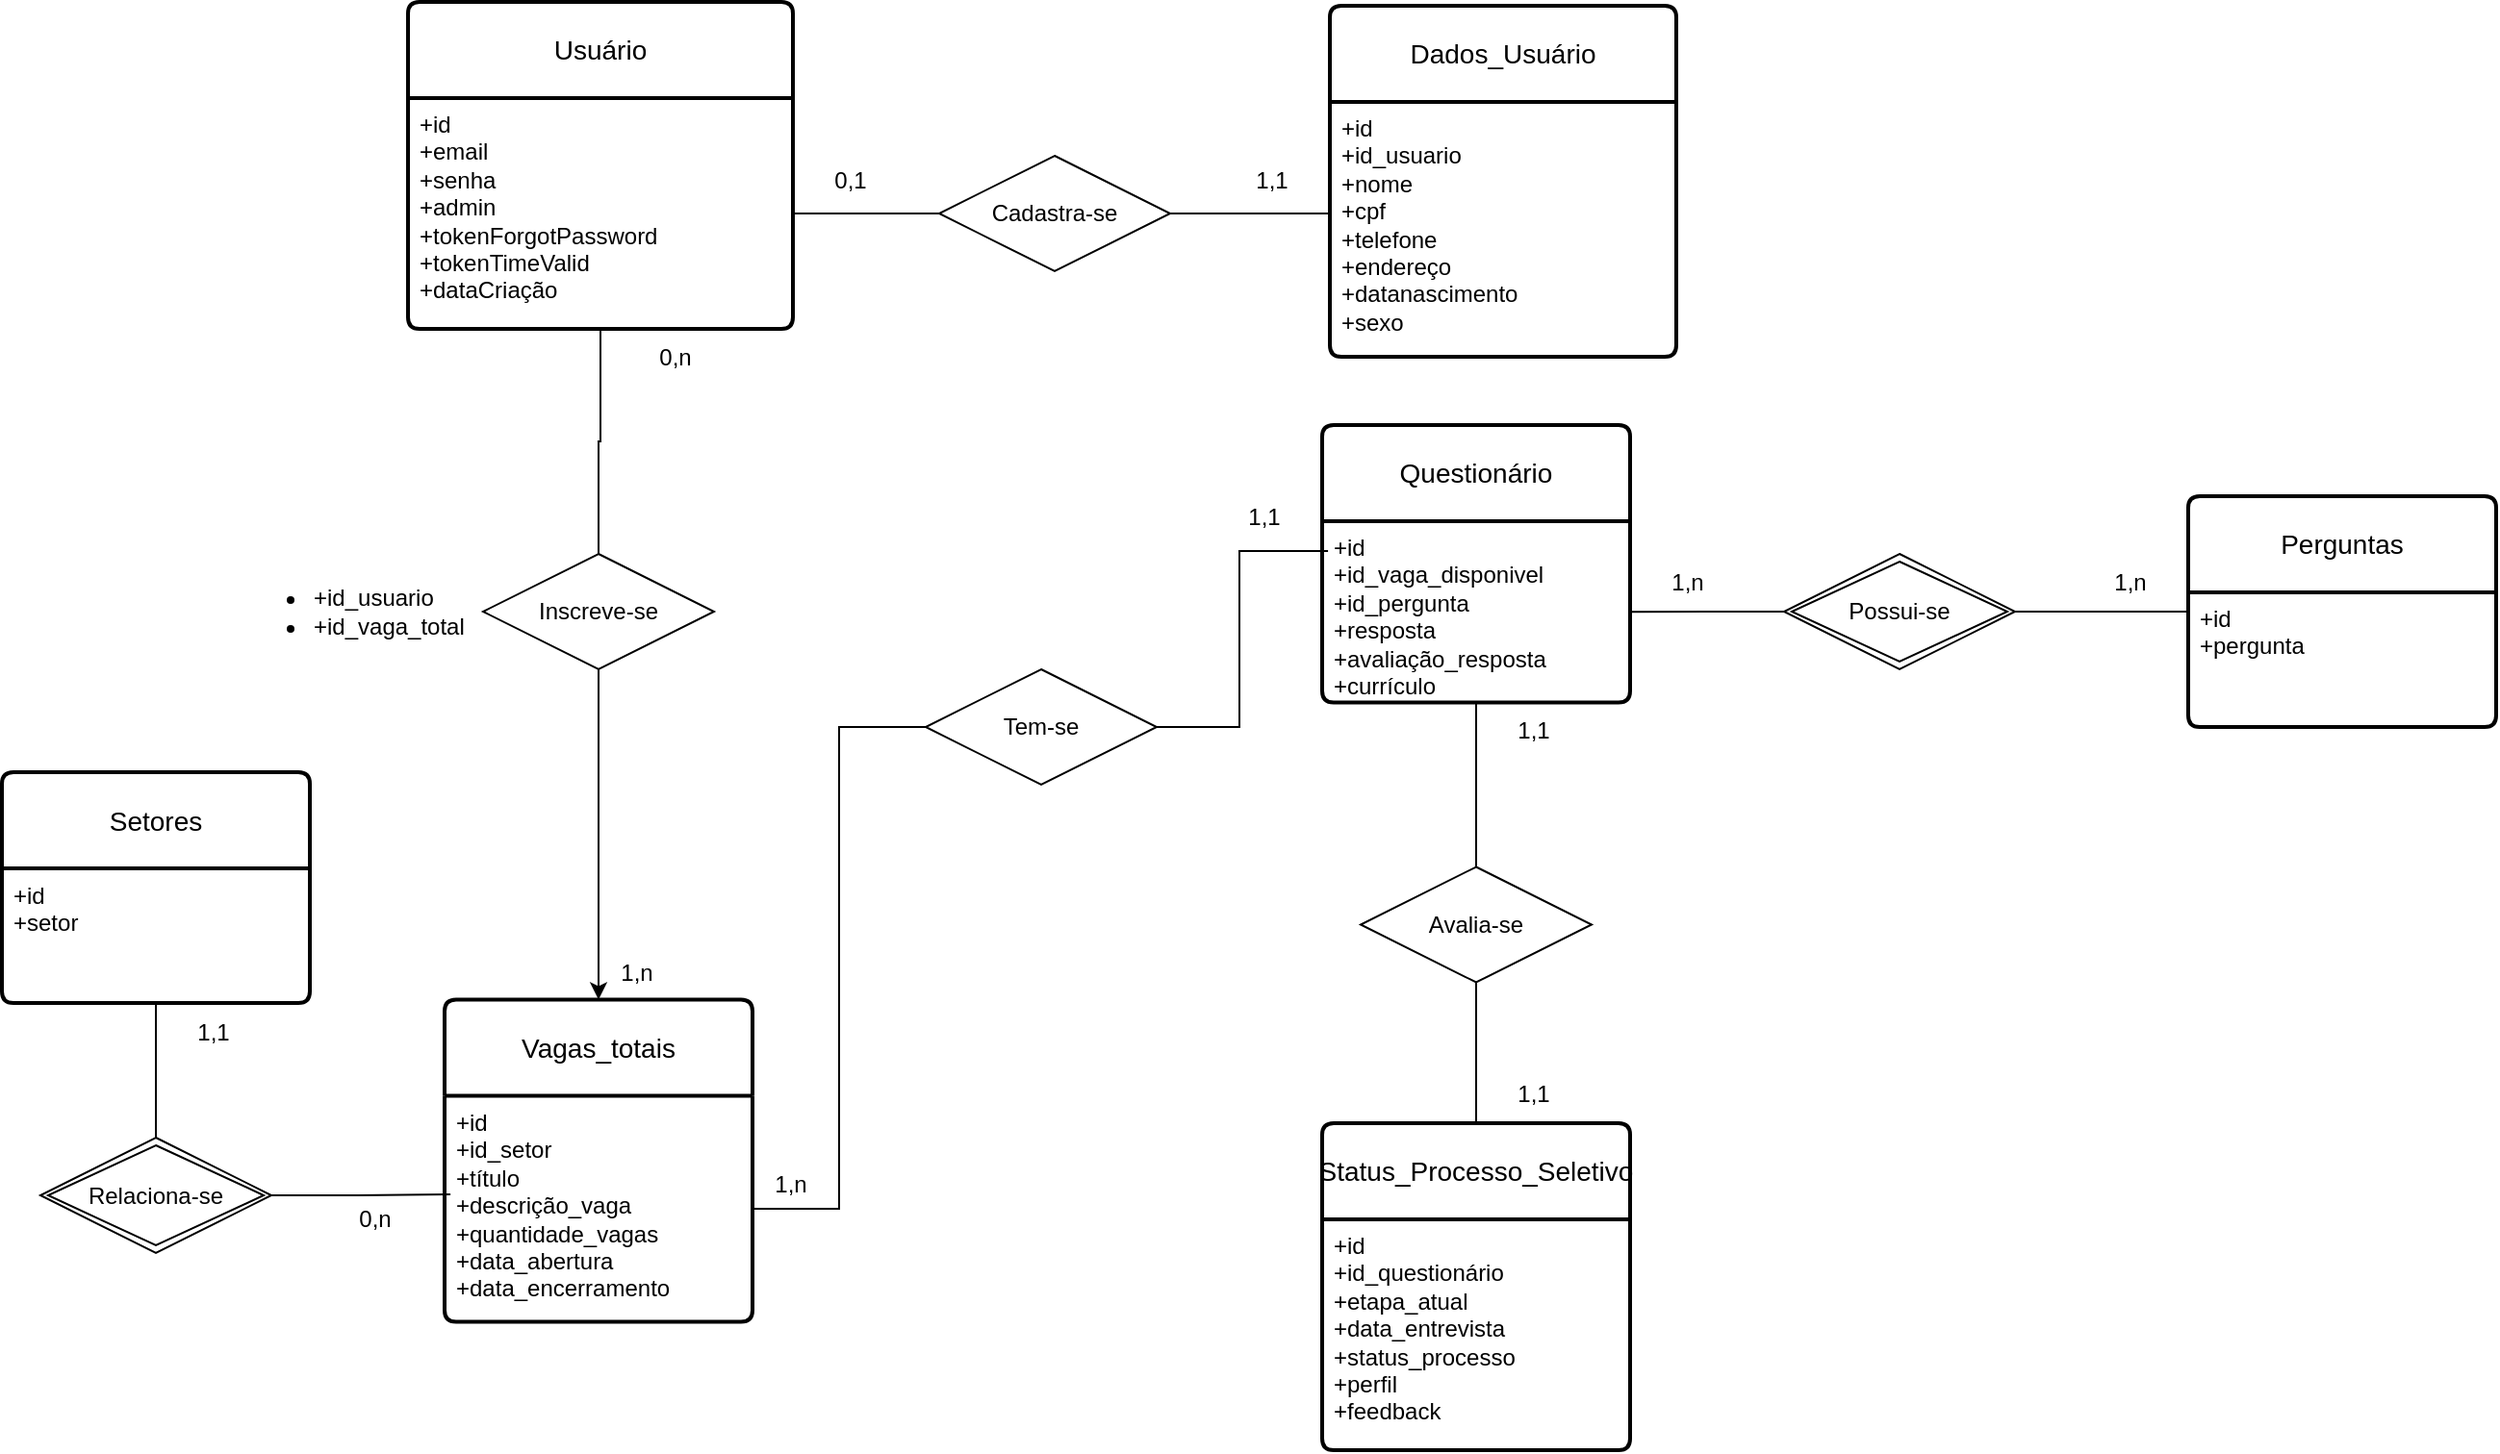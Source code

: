 <mxfile version="24.7.6">
  <diagram name="Página-1" id="de7DO5orAWd1vN3bYA0H">
    <mxGraphModel dx="2006" dy="448" grid="1" gridSize="10" guides="1" tooltips="1" connect="1" arrows="1" fold="1" page="1" pageScale="1" pageWidth="827" pageHeight="1169" math="0" shadow="0">
      <root>
        <mxCell id="0" />
        <mxCell id="1" parent="0" />
        <mxCell id="dZXWX3gMMMTmXV1Ml8qp-2" value="Usuário" style="swimlane;childLayout=stackLayout;horizontal=1;startSize=50;horizontalStack=0;rounded=1;fontSize=14;fontStyle=0;strokeWidth=2;resizeParent=0;resizeLast=1;shadow=0;dashed=0;align=center;arcSize=4;whiteSpace=wrap;html=1;" parent="1" vertex="1">
          <mxGeometry x="-89" y="20" width="200" height="170" as="geometry" />
        </mxCell>
        <mxCell id="dZXWX3gMMMTmXV1Ml8qp-3" value="+id&lt;br&gt;+email&lt;br&gt;+senha&lt;div&gt;+admin&lt;/div&gt;&lt;div&gt;+tokenForgotPassword&lt;/div&gt;&lt;div&gt;+tokenTimeValid&lt;/div&gt;&lt;div&gt;+dataCriação&lt;/div&gt;" style="align=left;strokeColor=none;fillColor=none;spacingLeft=4;fontSize=12;verticalAlign=top;resizable=0;rotatable=0;part=1;html=1;" parent="dZXWX3gMMMTmXV1Ml8qp-2" vertex="1">
          <mxGeometry y="50" width="200" height="120" as="geometry" />
        </mxCell>
        <mxCell id="dZXWX3gMMMTmXV1Ml8qp-5" value="Dados_Usuário" style="swimlane;childLayout=stackLayout;horizontal=1;startSize=50;horizontalStack=0;rounded=1;fontSize=14;fontStyle=0;strokeWidth=2;resizeParent=0;resizeLast=1;shadow=0;dashed=0;align=center;arcSize=4;whiteSpace=wrap;html=1;" parent="1" vertex="1">
          <mxGeometry x="390" y="22" width="180" height="182.5" as="geometry" />
        </mxCell>
        <mxCell id="dZXWX3gMMMTmXV1Ml8qp-6" value="&lt;div&gt;+id&lt;/div&gt;&lt;div&gt;+id_usuario&lt;/div&gt;+nome&lt;div&gt;+cpf&lt;br&gt;&lt;div&gt;+telefone&lt;/div&gt;&lt;div&gt;+endereço&lt;/div&gt;&lt;div&gt;+datanascimento&lt;/div&gt;&lt;/div&gt;&lt;div&gt;+sexo&lt;/div&gt;" style="align=left;strokeColor=none;fillColor=none;spacingLeft=4;fontSize=12;verticalAlign=top;resizable=0;rotatable=0;part=1;html=1;" parent="dZXWX3gMMMTmXV1Ml8qp-5" vertex="1">
          <mxGeometry y="50" width="180" height="132.5" as="geometry" />
        </mxCell>
        <mxCell id="dZXWX3gMMMTmXV1Ml8qp-9" value="Setores" style="swimlane;childLayout=stackLayout;horizontal=1;startSize=50;horizontalStack=0;rounded=1;fontSize=14;fontStyle=0;strokeWidth=2;resizeParent=0;resizeLast=1;shadow=0;dashed=0;align=center;arcSize=4;whiteSpace=wrap;html=1;" parent="1" vertex="1">
          <mxGeometry x="-300" y="420.5" width="160" height="120" as="geometry" />
        </mxCell>
        <mxCell id="dZXWX3gMMMTmXV1Ml8qp-10" value="+id&lt;br&gt;&lt;div&gt;+setor&lt;/div&gt;" style="align=left;strokeColor=none;fillColor=none;spacingLeft=4;fontSize=12;verticalAlign=top;resizable=0;rotatable=0;part=1;html=1;" parent="dZXWX3gMMMTmXV1Ml8qp-9" vertex="1">
          <mxGeometry y="50" width="160" height="70" as="geometry" />
        </mxCell>
        <mxCell id="dZXWX3gMMMTmXV1Ml8qp-13" value="Status_Processo_Seletivo" style="swimlane;childLayout=stackLayout;horizontal=1;startSize=50;horizontalStack=0;rounded=1;fontSize=14;fontStyle=0;strokeWidth=2;resizeParent=0;resizeLast=1;shadow=0;dashed=0;align=center;arcSize=4;whiteSpace=wrap;html=1;" parent="1" vertex="1">
          <mxGeometry x="386" y="603" width="160" height="170" as="geometry" />
        </mxCell>
        <mxCell id="dZXWX3gMMMTmXV1Ml8qp-14" value="+id&lt;div&gt;+id_questionário&lt;/div&gt;&lt;div&gt;+etapa_atual&lt;/div&gt;&lt;div&gt;&lt;span style=&quot;background-color: initial;&quot;&gt;+data_entrevista&lt;/span&gt;&lt;/div&gt;&lt;div&gt;&lt;span style=&quot;background-color: initial;&quot;&gt;+status_processo&lt;/span&gt;&lt;/div&gt;&lt;div&gt;+perfil&lt;/div&gt;&lt;div&gt;+feedback&lt;/div&gt;" style="align=left;strokeColor=none;fillColor=none;spacingLeft=4;fontSize=12;verticalAlign=top;resizable=0;rotatable=0;part=1;html=1;" parent="dZXWX3gMMMTmXV1Ml8qp-13" vertex="1">
          <mxGeometry y="50" width="160" height="120" as="geometry" />
        </mxCell>
        <mxCell id="dZXWX3gMMMTmXV1Ml8qp-20" value="Questionário" style="swimlane;childLayout=stackLayout;horizontal=1;startSize=50;horizontalStack=0;rounded=1;fontSize=14;fontStyle=0;strokeWidth=2;resizeParent=0;resizeLast=1;shadow=0;dashed=0;align=center;arcSize=4;whiteSpace=wrap;html=1;" parent="1" vertex="1">
          <mxGeometry x="386" y="240" width="160" height="144.25" as="geometry">
            <mxRectangle x="386" y="240" width="130" height="50" as="alternateBounds" />
          </mxGeometry>
        </mxCell>
        <mxCell id="dZXWX3gMMMTmXV1Ml8qp-21" value="+id&lt;div&gt;+id_vaga_disponivel&lt;br&gt;+id_pergunta&lt;/div&gt;&lt;div&gt;+resposta&lt;/div&gt;&lt;div&gt;+avaliação_resposta&lt;br&gt;&lt;div&gt;+currículo&lt;/div&gt;&lt;/div&gt;" style="align=left;strokeColor=none;fillColor=none;spacingLeft=4;fontSize=12;verticalAlign=top;resizable=0;rotatable=0;part=1;html=1;" parent="dZXWX3gMMMTmXV1Ml8qp-20" vertex="1">
          <mxGeometry y="50" width="160" height="94.25" as="geometry" />
        </mxCell>
        <mxCell id="dZXWX3gMMMTmXV1Ml8qp-64" style="edgeStyle=orthogonalEdgeStyle;rounded=0;orthogonalLoop=1;jettySize=auto;html=1;endArrow=none;endFill=0;" parent="1" source="dZXWX3gMMMTmXV1Ml8qp-23" target="dZXWX3gMMMTmXV1Ml8qp-29" edge="1">
          <mxGeometry relative="1" as="geometry" />
        </mxCell>
        <mxCell id="dZXWX3gMMMTmXV1Ml8qp-23" value="Perguntas" style="swimlane;childLayout=stackLayout;horizontal=1;startSize=50;horizontalStack=0;rounded=1;fontSize=14;fontStyle=0;strokeWidth=2;resizeParent=0;resizeLast=1;shadow=0;dashed=0;align=center;arcSize=4;whiteSpace=wrap;html=1;" parent="1" vertex="1">
          <mxGeometry x="836" y="277" width="160" height="120" as="geometry" />
        </mxCell>
        <mxCell id="dZXWX3gMMMTmXV1Ml8qp-24" value="+id&lt;br&gt;+pergunta&lt;div&gt;&lt;br&gt;&lt;/div&gt;" style="align=left;strokeColor=none;fillColor=none;spacingLeft=4;fontSize=12;verticalAlign=top;resizable=0;rotatable=0;part=1;html=1;" parent="dZXWX3gMMMTmXV1Ml8qp-23" vertex="1">
          <mxGeometry y="50" width="160" height="70" as="geometry" />
        </mxCell>
        <mxCell id="dZXWX3gMMMTmXV1Ml8qp-28" value="" style="edgeStyle=orthogonalEdgeStyle;rounded=0;orthogonalLoop=1;jettySize=auto;html=1;endArrow=none;endFill=0;" parent="1" source="dZXWX3gMMMTmXV1Ml8qp-10" target="dZXWX3gMMMTmXV1Ml8qp-27" edge="1">
          <mxGeometry relative="1" as="geometry">
            <mxPoint x="-60" y="710.5" as="sourcePoint" />
            <mxPoint x="90" y="700.5" as="targetPoint" />
          </mxGeometry>
        </mxCell>
        <mxCell id="dZXWX3gMMMTmXV1Ml8qp-27" value="Relaciona-se" style="shape=rhombus;double=1;perimeter=rhombusPerimeter;whiteSpace=wrap;html=1;align=center;" parent="1" vertex="1">
          <mxGeometry x="-280" y="610.5" width="120" height="60" as="geometry" />
        </mxCell>
        <mxCell id="dZXWX3gMMMTmXV1Ml8qp-65" style="edgeStyle=orthogonalEdgeStyle;rounded=0;orthogonalLoop=1;jettySize=auto;html=1;endArrow=none;endFill=0;" parent="1" source="dZXWX3gMMMTmXV1Ml8qp-29" target="dZXWX3gMMMTmXV1Ml8qp-21" edge="1">
          <mxGeometry relative="1" as="geometry" />
        </mxCell>
        <mxCell id="dZXWX3gMMMTmXV1Ml8qp-29" value="Possui-se" style="shape=rhombus;double=1;perimeter=rhombusPerimeter;whiteSpace=wrap;html=1;align=center;" parent="1" vertex="1">
          <mxGeometry x="626" y="307" width="120" height="60" as="geometry" />
        </mxCell>
        <mxCell id="dZXWX3gMMMTmXV1Ml8qp-44" value="Cadastra-se" style="shape=rhombus;perimeter=rhombusPerimeter;whiteSpace=wrap;html=1;align=center;" parent="1" vertex="1">
          <mxGeometry x="187" y="100" width="120" height="60" as="geometry" />
        </mxCell>
        <mxCell id="dZXWX3gMMMTmXV1Ml8qp-48" style="edgeStyle=orthogonalEdgeStyle;rounded=0;orthogonalLoop=1;jettySize=auto;html=1;entryX=0;entryY=0.5;entryDx=0;entryDy=0;curved=1;endArrow=none;endFill=0;" parent="1" source="dZXWX3gMMMTmXV1Ml8qp-3" target="dZXWX3gMMMTmXV1Ml8qp-44" edge="1">
          <mxGeometry relative="1" as="geometry" />
        </mxCell>
        <mxCell id="dZXWX3gMMMTmXV1Ml8qp-49" value="0,1" style="text;html=1;align=center;verticalAlign=middle;whiteSpace=wrap;rounded=0;" parent="1" vertex="1">
          <mxGeometry x="111" y="97.5" width="60" height="30" as="geometry" />
        </mxCell>
        <mxCell id="dZXWX3gMMMTmXV1Ml8qp-50" value="1,1" style="text;html=1;align=center;verticalAlign=middle;whiteSpace=wrap;rounded=0;" parent="1" vertex="1">
          <mxGeometry x="330" y="97.5" width="60" height="30" as="geometry" />
        </mxCell>
        <mxCell id="dZXWX3gMMMTmXV1Ml8qp-55" style="edgeStyle=orthogonalEdgeStyle;rounded=0;orthogonalLoop=1;jettySize=auto;html=1;entryX=0;entryY=0.438;entryDx=0;entryDy=0;entryPerimeter=0;endArrow=none;endFill=0;" parent="1" source="dZXWX3gMMMTmXV1Ml8qp-44" target="dZXWX3gMMMTmXV1Ml8qp-6" edge="1">
          <mxGeometry relative="1" as="geometry" />
        </mxCell>
        <mxCell id="dZXWX3gMMMTmXV1Ml8qp-59" value="0,n" style="text;html=1;align=center;verticalAlign=middle;whiteSpace=wrap;rounded=0;" parent="1" vertex="1">
          <mxGeometry x="20" y="190" width="60" height="30" as="geometry" />
        </mxCell>
        <mxCell id="dZXWX3gMMMTmXV1Ml8qp-60" value="Tem-se" style="shape=rhombus;perimeter=rhombusPerimeter;whiteSpace=wrap;html=1;align=center;" parent="1" vertex="1">
          <mxGeometry x="180" y="367" width="120" height="60" as="geometry" />
        </mxCell>
        <mxCell id="dZXWX3gMMMTmXV1Ml8qp-63" style="edgeStyle=orthogonalEdgeStyle;rounded=0;orthogonalLoop=1;jettySize=auto;html=1;entryX=0.019;entryY=0.164;entryDx=0;entryDy=0;entryPerimeter=0;endArrow=none;endFill=0;" parent="1" source="dZXWX3gMMMTmXV1Ml8qp-60" target="dZXWX3gMMMTmXV1Ml8qp-21" edge="1">
          <mxGeometry relative="1" as="geometry" />
        </mxCell>
        <mxCell id="dZXWX3gMMMTmXV1Ml8qp-68" style="edgeStyle=orthogonalEdgeStyle;rounded=0;orthogonalLoop=1;jettySize=auto;html=1;endArrow=none;endFill=0;" parent="1" source="dZXWX3gMMMTmXV1Ml8qp-66" target="dZXWX3gMMMTmXV1Ml8qp-13" edge="1">
          <mxGeometry relative="1" as="geometry" />
        </mxCell>
        <mxCell id="dZXWX3gMMMTmXV1Ml8qp-66" value="Avalia-se" style="shape=rhombus;perimeter=rhombusPerimeter;whiteSpace=wrap;html=1;align=center;" parent="1" vertex="1">
          <mxGeometry x="406" y="469.75" width="120" height="60" as="geometry" />
        </mxCell>
        <mxCell id="dZXWX3gMMMTmXV1Ml8qp-67" style="edgeStyle=orthogonalEdgeStyle;rounded=0;orthogonalLoop=1;jettySize=auto;html=1;endArrow=none;endFill=0;" parent="1" source="dZXWX3gMMMTmXV1Ml8qp-21" target="dZXWX3gMMMTmXV1Ml8qp-66" edge="1">
          <mxGeometry relative="1" as="geometry" />
        </mxCell>
        <mxCell id="dZXWX3gMMMTmXV1Ml8qp-70" value="1,1" style="text;html=1;align=center;verticalAlign=middle;whiteSpace=wrap;rounded=0;" parent="1" vertex="1">
          <mxGeometry x="326" y="273" width="60" height="30" as="geometry" />
        </mxCell>
        <mxCell id="dZXWX3gMMMTmXV1Ml8qp-72" value="1,1" style="text;html=1;align=center;verticalAlign=middle;whiteSpace=wrap;rounded=0;" parent="1" vertex="1">
          <mxGeometry x="-220" y="540.5" width="60" height="30" as="geometry" />
        </mxCell>
        <mxCell id="dZXWX3gMMMTmXV1Ml8qp-74" value="1,1" style="text;html=1;align=center;verticalAlign=middle;whiteSpace=wrap;rounded=0;" parent="1" vertex="1">
          <mxGeometry x="466" y="384.25" width="60" height="30" as="geometry" />
        </mxCell>
        <mxCell id="dZXWX3gMMMTmXV1Ml8qp-76" value="1,1" style="text;html=1;align=center;verticalAlign=middle;whiteSpace=wrap;rounded=0;" parent="1" vertex="1">
          <mxGeometry x="466" y="573" width="60" height="30" as="geometry" />
        </mxCell>
        <mxCell id="dZXWX3gMMMTmXV1Ml8qp-77" value="1,n" style="text;html=1;align=center;verticalAlign=middle;whiteSpace=wrap;rounded=0;" parent="1" vertex="1">
          <mxGeometry x="776" y="307" width="60" height="30" as="geometry" />
        </mxCell>
        <mxCell id="dZXWX3gMMMTmXV1Ml8qp-78" value="1,n" style="text;html=1;align=center;verticalAlign=middle;whiteSpace=wrap;rounded=0;" parent="1" vertex="1">
          <mxGeometry x="546" y="307" width="60" height="30" as="geometry" />
        </mxCell>
        <mxCell id="wbHYAVBV8Am1rfHpN2hO-3" style="edgeStyle=orthogonalEdgeStyle;rounded=0;orthogonalLoop=1;jettySize=auto;html=1;" edge="1" parent="1" source="jxh5CUl1t5E--HQuOENb-18" target="jxh5CUl1t5E--HQuOENb-22">
          <mxGeometry relative="1" as="geometry" />
        </mxCell>
        <mxCell id="jxh5CUl1t5E--HQuOENb-18" value="Inscreve-se" style="shape=rhombus;perimeter=rhombusPerimeter;whiteSpace=wrap;html=1;align=center;" parent="1" vertex="1">
          <mxGeometry x="-50" y="307" width="120" height="60" as="geometry" />
        </mxCell>
        <mxCell id="jxh5CUl1t5E--HQuOENb-20" style="edgeStyle=orthogonalEdgeStyle;rounded=0;orthogonalLoop=1;jettySize=auto;html=1;endArrow=none;endFill=0;" parent="1" source="dZXWX3gMMMTmXV1Ml8qp-3" target="jxh5CUl1t5E--HQuOENb-18" edge="1">
          <mxGeometry relative="1" as="geometry" />
        </mxCell>
        <mxCell id="jxh5CUl1t5E--HQuOENb-21" value="1,n" style="text;html=1;align=center;verticalAlign=middle;whiteSpace=wrap;rounded=0;" parent="1" vertex="1">
          <mxGeometry y="510" width="60" height="30" as="geometry" />
        </mxCell>
        <mxCell id="jxh5CUl1t5E--HQuOENb-22" value="Vagas_totais" style="swimlane;childLayout=stackLayout;horizontal=1;startSize=50;horizontalStack=0;rounded=1;fontSize=14;fontStyle=0;strokeWidth=2;resizeParent=0;resizeLast=1;shadow=0;dashed=0;align=center;arcSize=4;whiteSpace=wrap;html=1;" parent="1" vertex="1">
          <mxGeometry x="-70" y="538.75" width="160" height="167.5" as="geometry" />
        </mxCell>
        <mxCell id="jxh5CUl1t5E--HQuOENb-23" value="&lt;div&gt;+id&lt;/div&gt;&lt;div&gt;+id_setor&lt;/div&gt;&lt;div&gt;+título&lt;/div&gt;&lt;div&gt;+descrição_vaga&lt;/div&gt;&lt;div&gt;+quantidade_vagas&lt;/div&gt;&lt;div&gt;+data_abertura&lt;/div&gt;&lt;div&gt;+data_encerramento&lt;/div&gt;" style="align=left;strokeColor=none;fillColor=none;spacingLeft=4;fontSize=12;verticalAlign=top;resizable=0;rotatable=0;part=1;html=1;" parent="jxh5CUl1t5E--HQuOENb-22" vertex="1">
          <mxGeometry y="50" width="160" height="117.5" as="geometry" />
        </mxCell>
        <mxCell id="jxh5CUl1t5E--HQuOENb-25" style="edgeStyle=orthogonalEdgeStyle;rounded=0;orthogonalLoop=1;jettySize=auto;html=1;entryX=0.019;entryY=0.436;entryDx=0;entryDy=0;entryPerimeter=0;endArrow=none;endFill=0;" parent="1" source="dZXWX3gMMMTmXV1Ml8qp-27" target="jxh5CUl1t5E--HQuOENb-23" edge="1">
          <mxGeometry relative="1" as="geometry" />
        </mxCell>
        <mxCell id="jxh5CUl1t5E--HQuOENb-31" value="0,n" style="text;html=1;align=center;verticalAlign=middle;whiteSpace=wrap;rounded=0;" parent="1" vertex="1">
          <mxGeometry x="-136" y="637.5" width="60" height="30" as="geometry" />
        </mxCell>
        <mxCell id="jxh5CUl1t5E--HQuOENb-33" value="1,n" style="text;html=1;align=center;verticalAlign=middle;whiteSpace=wrap;rounded=0;" parent="1" vertex="1">
          <mxGeometry x="80" y="620" width="60" height="30" as="geometry" />
        </mxCell>
        <mxCell id="wbHYAVBV8Am1rfHpN2hO-2" value="&lt;ul&gt;&lt;li&gt;&lt;span style=&quot;text-wrap: nowrap;&quot;&gt;+id_usuario&lt;/span&gt;&lt;/li&gt;&lt;li&gt;&lt;span style=&quot;text-wrap: nowrap;&quot;&gt;+id_vaga_total&lt;/span&gt;&lt;/li&gt;&lt;/ul&gt;" style="text;strokeColor=none;fillColor=none;html=1;whiteSpace=wrap;verticalAlign=middle;overflow=hidden;" vertex="1" parent="1">
          <mxGeometry x="-180" y="297" width="130" height="80" as="geometry" />
        </mxCell>
        <mxCell id="wbHYAVBV8Am1rfHpN2hO-4" style="edgeStyle=orthogonalEdgeStyle;rounded=0;orthogonalLoop=1;jettySize=auto;html=1;entryX=0;entryY=0.5;entryDx=0;entryDy=0;endArrow=none;endFill=0;" edge="1" parent="1" source="jxh5CUl1t5E--HQuOENb-23" target="dZXWX3gMMMTmXV1Ml8qp-60">
          <mxGeometry relative="1" as="geometry" />
        </mxCell>
      </root>
    </mxGraphModel>
  </diagram>
</mxfile>
